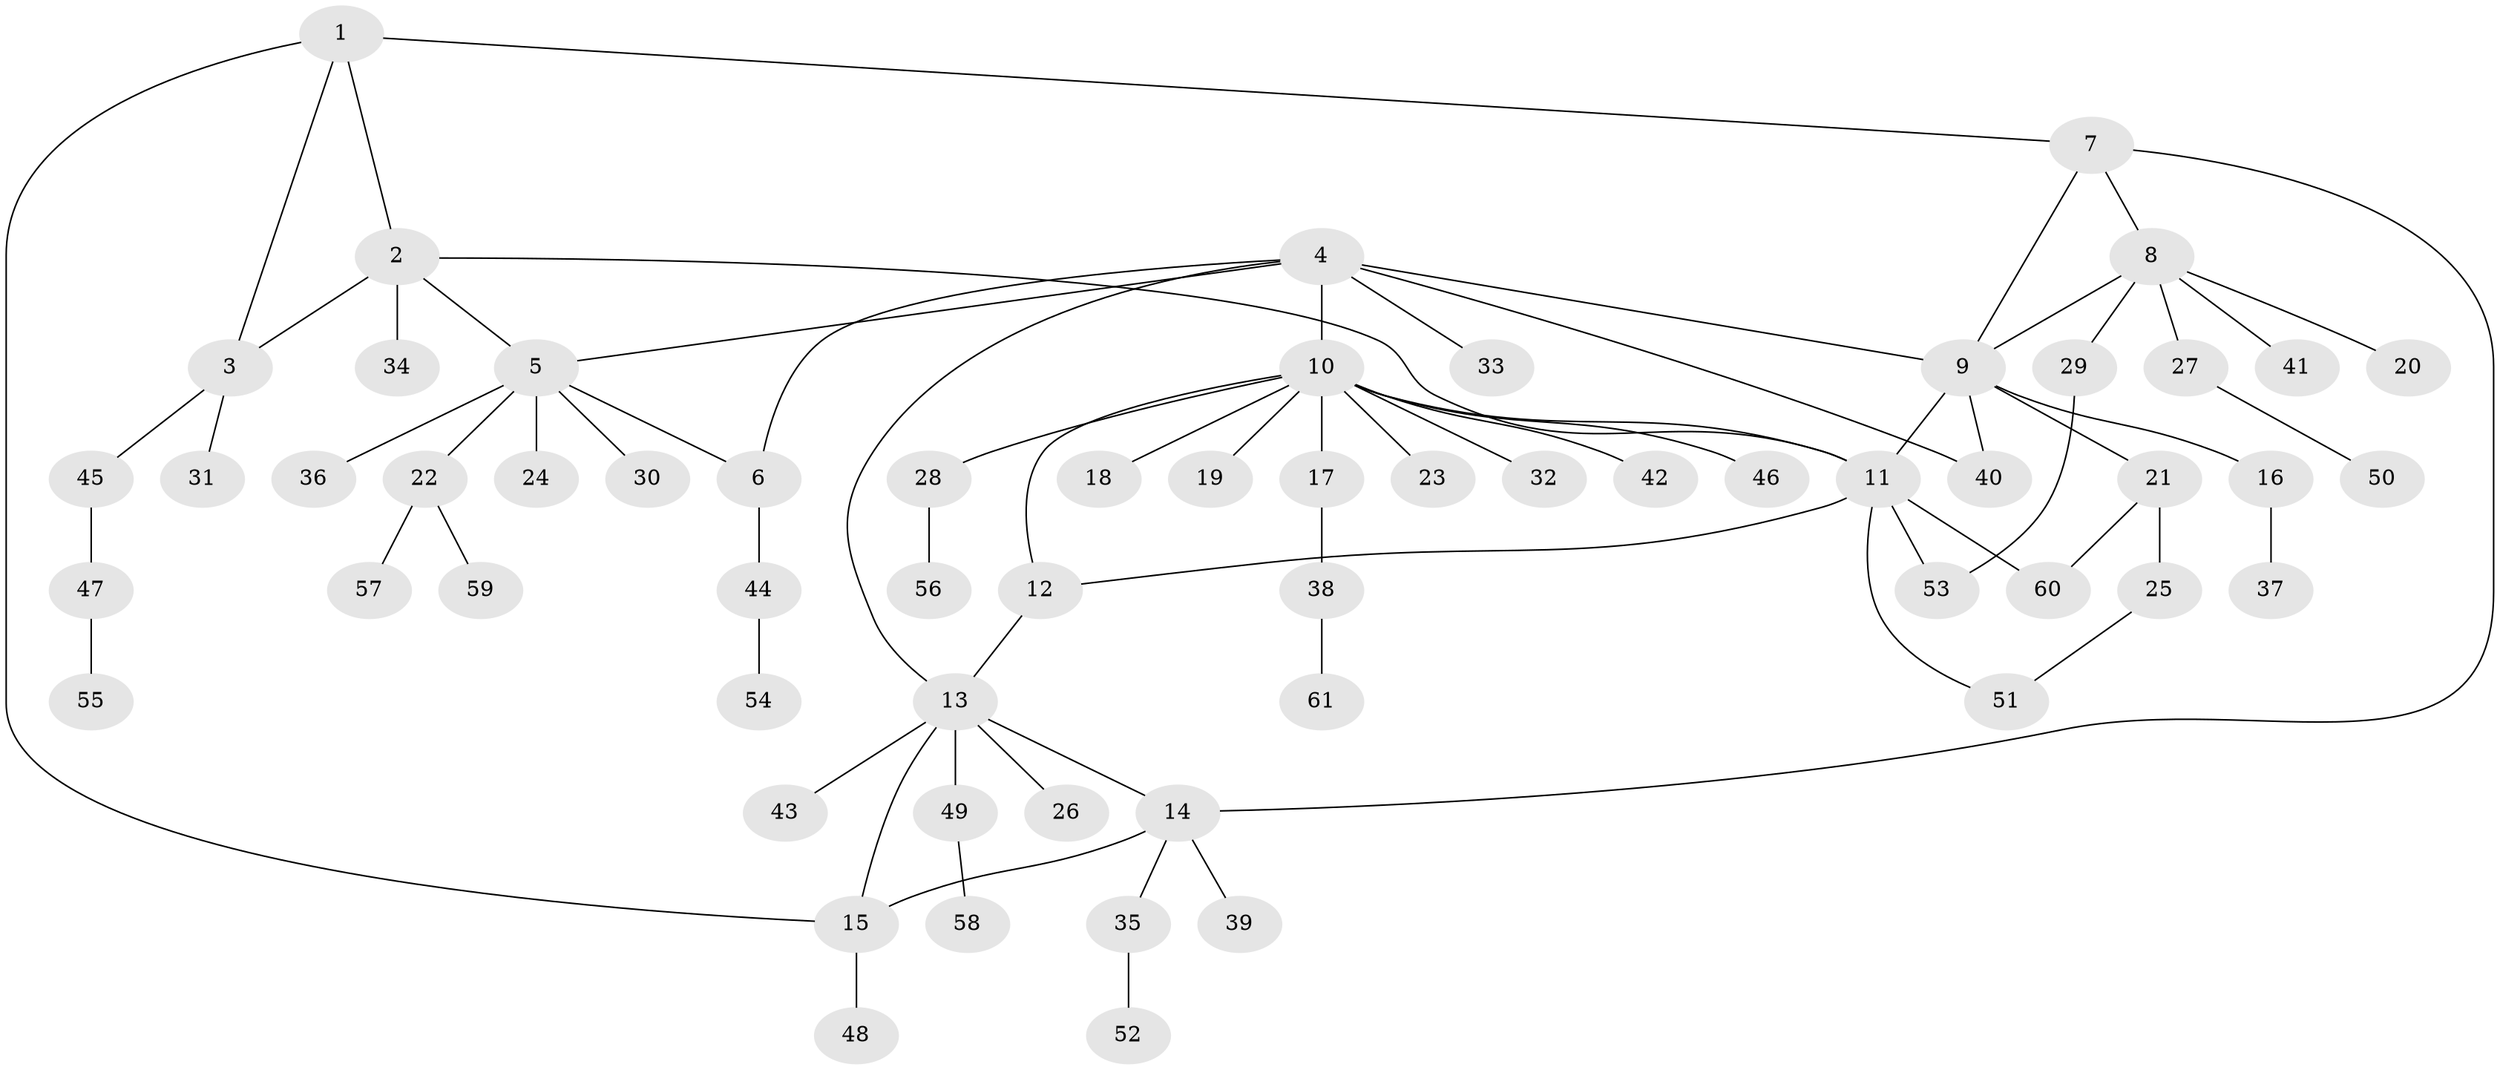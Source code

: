 // Generated by graph-tools (version 1.1) at 2025/56/03/09/25 04:56:04]
// undirected, 61 vertices, 75 edges
graph export_dot {
graph [start="1"]
  node [color=gray90,style=filled];
  1;
  2;
  3;
  4;
  5;
  6;
  7;
  8;
  9;
  10;
  11;
  12;
  13;
  14;
  15;
  16;
  17;
  18;
  19;
  20;
  21;
  22;
  23;
  24;
  25;
  26;
  27;
  28;
  29;
  30;
  31;
  32;
  33;
  34;
  35;
  36;
  37;
  38;
  39;
  40;
  41;
  42;
  43;
  44;
  45;
  46;
  47;
  48;
  49;
  50;
  51;
  52;
  53;
  54;
  55;
  56;
  57;
  58;
  59;
  60;
  61;
  1 -- 2;
  1 -- 3;
  1 -- 7;
  1 -- 15;
  2 -- 3;
  2 -- 5;
  2 -- 11;
  2 -- 34;
  3 -- 31;
  3 -- 45;
  4 -- 5;
  4 -- 6;
  4 -- 9;
  4 -- 10;
  4 -- 13;
  4 -- 33;
  4 -- 40;
  5 -- 6;
  5 -- 22;
  5 -- 24;
  5 -- 30;
  5 -- 36;
  6 -- 44;
  7 -- 8;
  7 -- 9;
  7 -- 14;
  8 -- 9;
  8 -- 20;
  8 -- 27;
  8 -- 29;
  8 -- 41;
  9 -- 11;
  9 -- 16;
  9 -- 21;
  9 -- 40;
  10 -- 11;
  10 -- 12;
  10 -- 17;
  10 -- 18;
  10 -- 19;
  10 -- 23;
  10 -- 28;
  10 -- 32;
  10 -- 42;
  10 -- 46;
  11 -- 12;
  11 -- 51;
  11 -- 53;
  11 -- 60;
  12 -- 13;
  13 -- 14;
  13 -- 15;
  13 -- 26;
  13 -- 43;
  13 -- 49;
  14 -- 15;
  14 -- 35;
  14 -- 39;
  15 -- 48;
  16 -- 37;
  17 -- 38;
  21 -- 25;
  21 -- 60;
  22 -- 57;
  22 -- 59;
  25 -- 51;
  27 -- 50;
  28 -- 56;
  29 -- 53;
  35 -- 52;
  38 -- 61;
  44 -- 54;
  45 -- 47;
  47 -- 55;
  49 -- 58;
}
